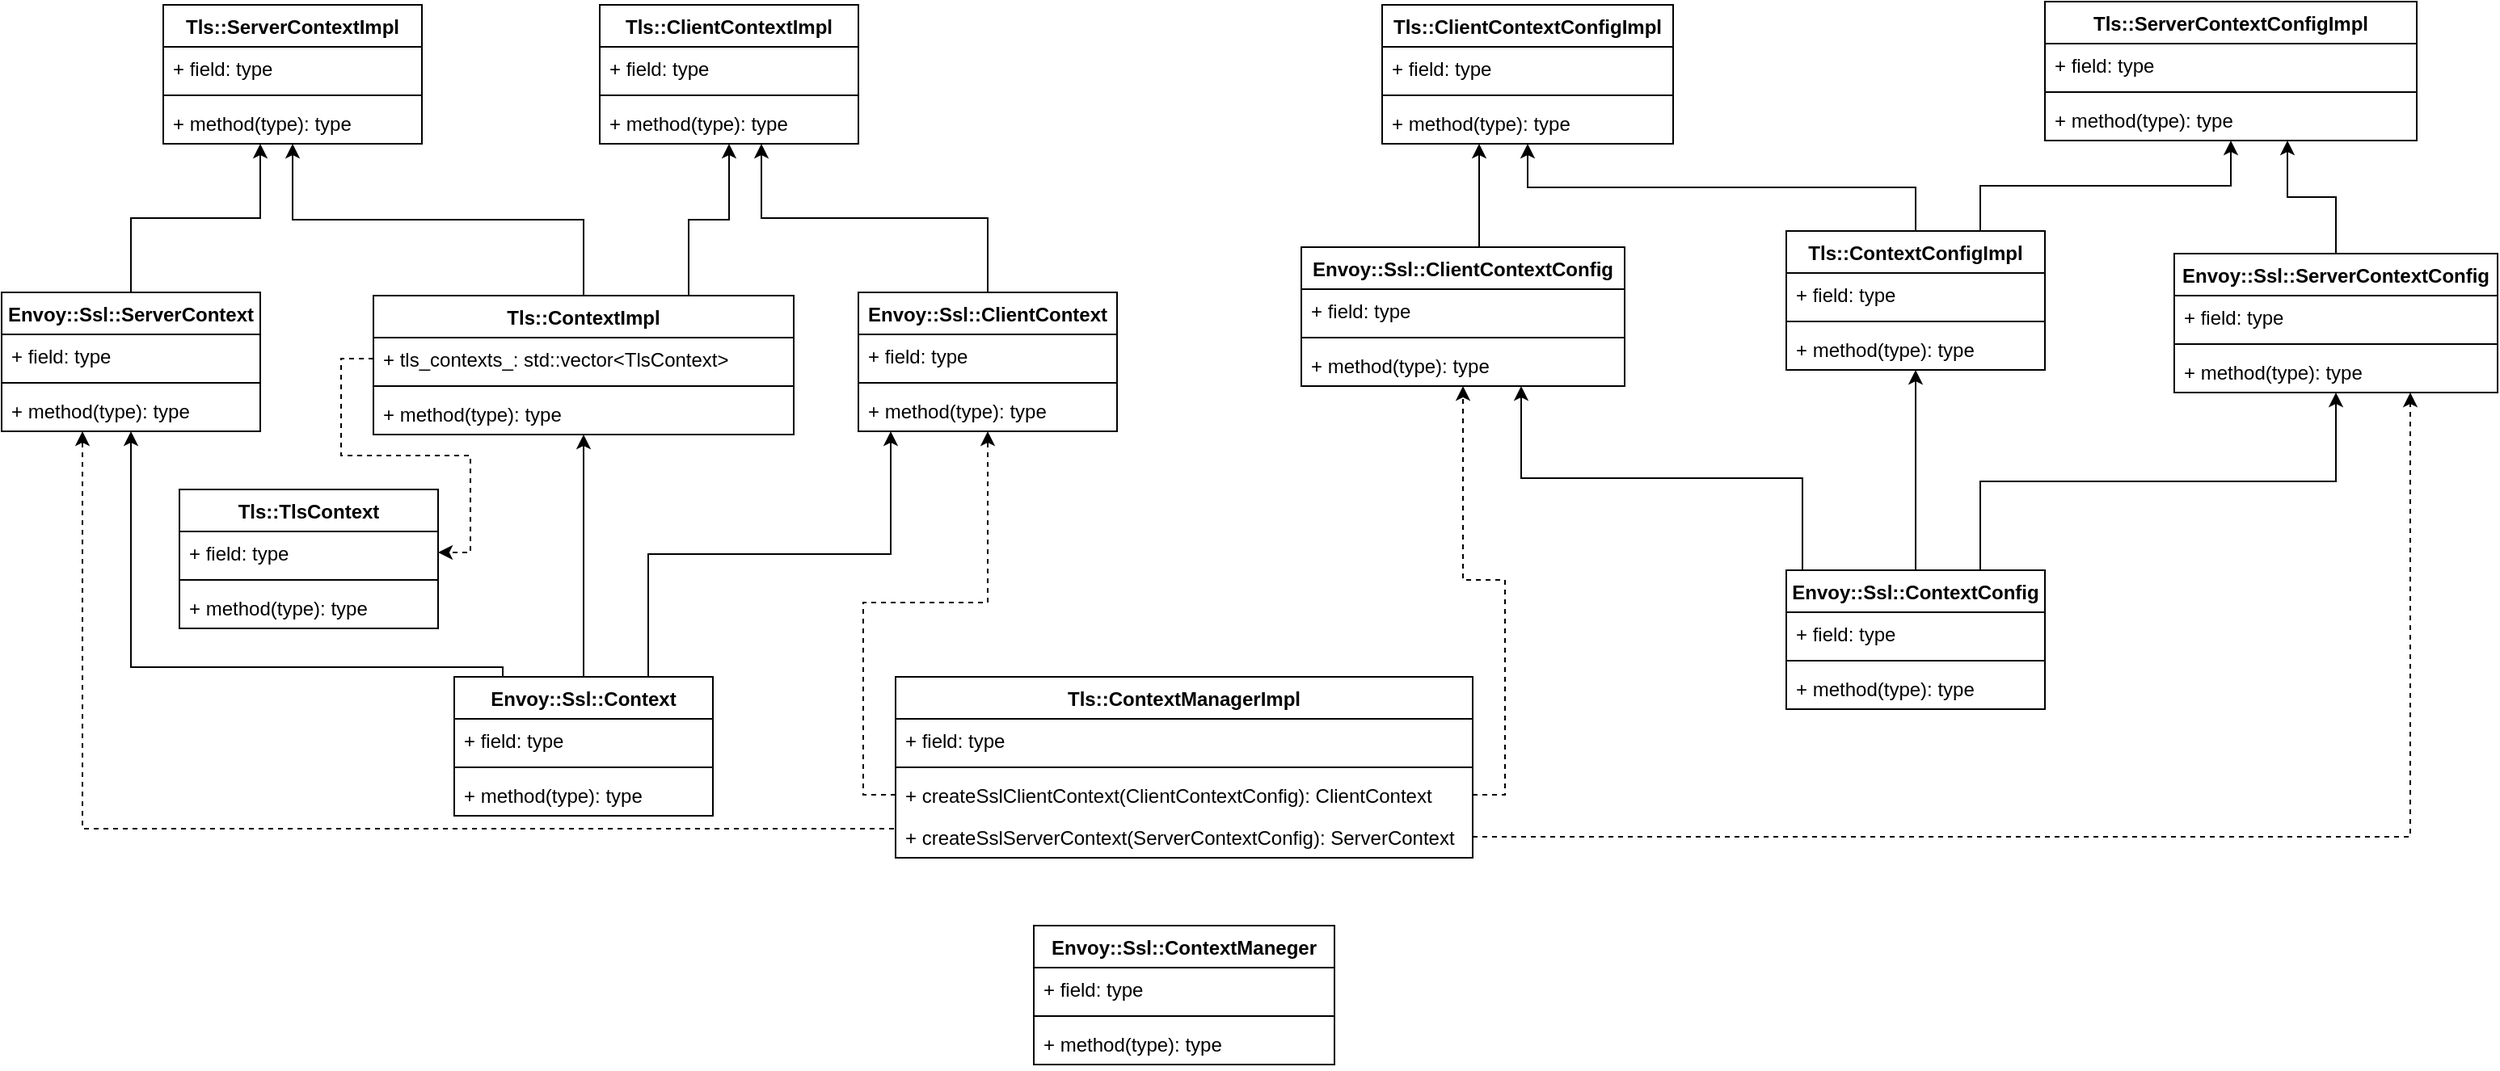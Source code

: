 <mxfile version="20.0.1" type="github">
  <diagram id="fpAuEDeqfhxS8tu8NXfJ" name="Page-1">
    <mxGraphModel dx="1635" dy="909" grid="1" gridSize="10" guides="1" tooltips="1" connect="1" arrows="1" fold="1" page="1" pageScale="1" pageWidth="850" pageHeight="1100" math="0" shadow="0">
      <root>
        <mxCell id="0" />
        <mxCell id="1" parent="0" />
        <mxCell id="iw4yv8eGYF1eSozu9PhO-1" value="Tls::ServerContextImpl" style="swimlane;fontStyle=1;align=center;verticalAlign=top;childLayout=stackLayout;horizontal=1;startSize=26;horizontalStack=0;resizeParent=1;resizeParentMax=0;resizeLast=0;collapsible=1;marginBottom=0;" vertex="1" parent="1">
          <mxGeometry x="330" y="440" width="160" height="86" as="geometry" />
        </mxCell>
        <mxCell id="iw4yv8eGYF1eSozu9PhO-2" value="+ field: type" style="text;strokeColor=none;fillColor=none;align=left;verticalAlign=top;spacingLeft=4;spacingRight=4;overflow=hidden;rotatable=0;points=[[0,0.5],[1,0.5]];portConstraint=eastwest;" vertex="1" parent="iw4yv8eGYF1eSozu9PhO-1">
          <mxGeometry y="26" width="160" height="26" as="geometry" />
        </mxCell>
        <mxCell id="iw4yv8eGYF1eSozu9PhO-3" value="" style="line;strokeWidth=1;fillColor=none;align=left;verticalAlign=middle;spacingTop=-1;spacingLeft=3;spacingRight=3;rotatable=0;labelPosition=right;points=[];portConstraint=eastwest;" vertex="1" parent="iw4yv8eGYF1eSozu9PhO-1">
          <mxGeometry y="52" width="160" height="8" as="geometry" />
        </mxCell>
        <mxCell id="iw4yv8eGYF1eSozu9PhO-4" value="+ method(type): type" style="text;strokeColor=none;fillColor=none;align=left;verticalAlign=top;spacingLeft=4;spacingRight=4;overflow=hidden;rotatable=0;points=[[0,0.5],[1,0.5]];portConstraint=eastwest;" vertex="1" parent="iw4yv8eGYF1eSozu9PhO-1">
          <mxGeometry y="60" width="160" height="26" as="geometry" />
        </mxCell>
        <mxCell id="iw4yv8eGYF1eSozu9PhO-17" style="edgeStyle=orthogonalEdgeStyle;rounded=0;orthogonalLoop=1;jettySize=auto;html=1;" edge="1" parent="1" source="iw4yv8eGYF1eSozu9PhO-5" target="iw4yv8eGYF1eSozu9PhO-1">
          <mxGeometry relative="1" as="geometry" />
        </mxCell>
        <mxCell id="iw4yv8eGYF1eSozu9PhO-18" style="edgeStyle=orthogonalEdgeStyle;rounded=0;orthogonalLoop=1;jettySize=auto;html=1;exitX=0.75;exitY=0;exitDx=0;exitDy=0;" edge="1" parent="1" source="iw4yv8eGYF1eSozu9PhO-5" target="iw4yv8eGYF1eSozu9PhO-13">
          <mxGeometry relative="1" as="geometry" />
        </mxCell>
        <mxCell id="iw4yv8eGYF1eSozu9PhO-5" value="Tls::ContextImpl" style="swimlane;fontStyle=1;align=center;verticalAlign=top;childLayout=stackLayout;horizontal=1;startSize=26;horizontalStack=0;resizeParent=1;resizeParentMax=0;resizeLast=0;collapsible=1;marginBottom=0;" vertex="1" parent="1">
          <mxGeometry x="460" y="620" width="260" height="86" as="geometry" />
        </mxCell>
        <mxCell id="iw4yv8eGYF1eSozu9PhO-6" value="+ tls_contexts_: std::vector&lt;TlsContext&gt;" style="text;strokeColor=none;fillColor=none;align=left;verticalAlign=top;spacingLeft=4;spacingRight=4;overflow=hidden;rotatable=0;points=[[0,0.5],[1,0.5]];portConstraint=eastwest;" vertex="1" parent="iw4yv8eGYF1eSozu9PhO-5">
          <mxGeometry y="26" width="260" height="26" as="geometry" />
        </mxCell>
        <mxCell id="iw4yv8eGYF1eSozu9PhO-7" value="" style="line;strokeWidth=1;fillColor=none;align=left;verticalAlign=middle;spacingTop=-1;spacingLeft=3;spacingRight=3;rotatable=0;labelPosition=right;points=[];portConstraint=eastwest;" vertex="1" parent="iw4yv8eGYF1eSozu9PhO-5">
          <mxGeometry y="52" width="260" height="8" as="geometry" />
        </mxCell>
        <mxCell id="iw4yv8eGYF1eSozu9PhO-8" value="+ method(type): type" style="text;strokeColor=none;fillColor=none;align=left;verticalAlign=top;spacingLeft=4;spacingRight=4;overflow=hidden;rotatable=0;points=[[0,0.5],[1,0.5]];portConstraint=eastwest;" vertex="1" parent="iw4yv8eGYF1eSozu9PhO-5">
          <mxGeometry y="60" width="260" height="26" as="geometry" />
        </mxCell>
        <mxCell id="iw4yv8eGYF1eSozu9PhO-19" style="edgeStyle=orthogonalEdgeStyle;rounded=0;orthogonalLoop=1;jettySize=auto;html=1;" edge="1" parent="1" source="iw4yv8eGYF1eSozu9PhO-9" target="iw4yv8eGYF1eSozu9PhO-5">
          <mxGeometry relative="1" as="geometry" />
        </mxCell>
        <mxCell id="iw4yv8eGYF1eSozu9PhO-75" style="edgeStyle=orthogonalEdgeStyle;rounded=0;orthogonalLoop=1;jettySize=auto;html=1;exitX=0.75;exitY=0;exitDx=0;exitDy=0;" edge="1" parent="1" source="iw4yv8eGYF1eSozu9PhO-9" target="iw4yv8eGYF1eSozu9PhO-69">
          <mxGeometry relative="1" as="geometry">
            <Array as="points">
              <mxPoint x="630" y="780" />
              <mxPoint x="780" y="780" />
            </Array>
          </mxGeometry>
        </mxCell>
        <mxCell id="iw4yv8eGYF1eSozu9PhO-76" style="edgeStyle=orthogonalEdgeStyle;rounded=0;orthogonalLoop=1;jettySize=auto;html=1;exitX=0.25;exitY=0;exitDx=0;exitDy=0;" edge="1" parent="1" source="iw4yv8eGYF1eSozu9PhO-9" target="iw4yv8eGYF1eSozu9PhO-65">
          <mxGeometry relative="1" as="geometry">
            <Array as="points">
              <mxPoint x="540" y="850" />
              <mxPoint x="310" y="850" />
            </Array>
          </mxGeometry>
        </mxCell>
        <mxCell id="iw4yv8eGYF1eSozu9PhO-9" value="Envoy::Ssl::Context" style="swimlane;fontStyle=1;align=center;verticalAlign=top;childLayout=stackLayout;horizontal=1;startSize=26;horizontalStack=0;resizeParent=1;resizeParentMax=0;resizeLast=0;collapsible=1;marginBottom=0;" vertex="1" parent="1">
          <mxGeometry x="510" y="856" width="160" height="86" as="geometry" />
        </mxCell>
        <mxCell id="iw4yv8eGYF1eSozu9PhO-10" value="+ field: type" style="text;strokeColor=none;fillColor=none;align=left;verticalAlign=top;spacingLeft=4;spacingRight=4;overflow=hidden;rotatable=0;points=[[0,0.5],[1,0.5]];portConstraint=eastwest;" vertex="1" parent="iw4yv8eGYF1eSozu9PhO-9">
          <mxGeometry y="26" width="160" height="26" as="geometry" />
        </mxCell>
        <mxCell id="iw4yv8eGYF1eSozu9PhO-11" value="" style="line;strokeWidth=1;fillColor=none;align=left;verticalAlign=middle;spacingTop=-1;spacingLeft=3;spacingRight=3;rotatable=0;labelPosition=right;points=[];portConstraint=eastwest;" vertex="1" parent="iw4yv8eGYF1eSozu9PhO-9">
          <mxGeometry y="52" width="160" height="8" as="geometry" />
        </mxCell>
        <mxCell id="iw4yv8eGYF1eSozu9PhO-12" value="+ method(type): type" style="text;strokeColor=none;fillColor=none;align=left;verticalAlign=top;spacingLeft=4;spacingRight=4;overflow=hidden;rotatable=0;points=[[0,0.5],[1,0.5]];portConstraint=eastwest;" vertex="1" parent="iw4yv8eGYF1eSozu9PhO-9">
          <mxGeometry y="60" width="160" height="26" as="geometry" />
        </mxCell>
        <mxCell id="iw4yv8eGYF1eSozu9PhO-13" value="Tls::ClientContextImpl" style="swimlane;fontStyle=1;align=center;verticalAlign=top;childLayout=stackLayout;horizontal=1;startSize=26;horizontalStack=0;resizeParent=1;resizeParentMax=0;resizeLast=0;collapsible=1;marginBottom=0;" vertex="1" parent="1">
          <mxGeometry x="600" y="440" width="160" height="86" as="geometry" />
        </mxCell>
        <mxCell id="iw4yv8eGYF1eSozu9PhO-14" value="+ field: type" style="text;strokeColor=none;fillColor=none;align=left;verticalAlign=top;spacingLeft=4;spacingRight=4;overflow=hidden;rotatable=0;points=[[0,0.5],[1,0.5]];portConstraint=eastwest;" vertex="1" parent="iw4yv8eGYF1eSozu9PhO-13">
          <mxGeometry y="26" width="160" height="26" as="geometry" />
        </mxCell>
        <mxCell id="iw4yv8eGYF1eSozu9PhO-15" value="" style="line;strokeWidth=1;fillColor=none;align=left;verticalAlign=middle;spacingTop=-1;spacingLeft=3;spacingRight=3;rotatable=0;labelPosition=right;points=[];portConstraint=eastwest;" vertex="1" parent="iw4yv8eGYF1eSozu9PhO-13">
          <mxGeometry y="52" width="160" height="8" as="geometry" />
        </mxCell>
        <mxCell id="iw4yv8eGYF1eSozu9PhO-16" value="+ method(type): type" style="text;strokeColor=none;fillColor=none;align=left;verticalAlign=top;spacingLeft=4;spacingRight=4;overflow=hidden;rotatable=0;points=[[0,0.5],[1,0.5]];portConstraint=eastwest;" vertex="1" parent="iw4yv8eGYF1eSozu9PhO-13">
          <mxGeometry y="60" width="160" height="26" as="geometry" />
        </mxCell>
        <mxCell id="iw4yv8eGYF1eSozu9PhO-20" value="Tls::TlsContext&#xa;" style="swimlane;fontStyle=1;align=center;verticalAlign=top;childLayout=stackLayout;horizontal=1;startSize=26;horizontalStack=0;resizeParent=1;resizeParentMax=0;resizeLast=0;collapsible=1;marginBottom=0;" vertex="1" parent="1">
          <mxGeometry x="340" y="740" width="160" height="86" as="geometry" />
        </mxCell>
        <mxCell id="iw4yv8eGYF1eSozu9PhO-21" value="+ field: type" style="text;strokeColor=none;fillColor=none;align=left;verticalAlign=top;spacingLeft=4;spacingRight=4;overflow=hidden;rotatable=0;points=[[0,0.5],[1,0.5]];portConstraint=eastwest;" vertex="1" parent="iw4yv8eGYF1eSozu9PhO-20">
          <mxGeometry y="26" width="160" height="26" as="geometry" />
        </mxCell>
        <mxCell id="iw4yv8eGYF1eSozu9PhO-22" value="" style="line;strokeWidth=1;fillColor=none;align=left;verticalAlign=middle;spacingTop=-1;spacingLeft=3;spacingRight=3;rotatable=0;labelPosition=right;points=[];portConstraint=eastwest;" vertex="1" parent="iw4yv8eGYF1eSozu9PhO-20">
          <mxGeometry y="52" width="160" height="8" as="geometry" />
        </mxCell>
        <mxCell id="iw4yv8eGYF1eSozu9PhO-23" value="+ method(type): type" style="text;strokeColor=none;fillColor=none;align=left;verticalAlign=top;spacingLeft=4;spacingRight=4;overflow=hidden;rotatable=0;points=[[0,0.5],[1,0.5]];portConstraint=eastwest;" vertex="1" parent="iw4yv8eGYF1eSozu9PhO-20">
          <mxGeometry y="60" width="160" height="26" as="geometry" />
        </mxCell>
        <mxCell id="iw4yv8eGYF1eSozu9PhO-24" style="edgeStyle=orthogonalEdgeStyle;rounded=0;orthogonalLoop=1;jettySize=auto;html=1;exitX=0;exitY=0.5;exitDx=0;exitDy=0;entryX=1;entryY=0.5;entryDx=0;entryDy=0;dashed=1;" edge="1" parent="1" source="iw4yv8eGYF1eSozu9PhO-6" target="iw4yv8eGYF1eSozu9PhO-21">
          <mxGeometry relative="1" as="geometry" />
        </mxCell>
        <mxCell id="iw4yv8eGYF1eSozu9PhO-41" style="edgeStyle=orthogonalEdgeStyle;rounded=0;orthogonalLoop=1;jettySize=auto;html=1;exitX=0.5;exitY=0;exitDx=0;exitDy=0;" edge="1" parent="1" source="iw4yv8eGYF1eSozu9PhO-25" target="iw4yv8eGYF1eSozu9PhO-29">
          <mxGeometry relative="1" as="geometry">
            <Array as="points">
              <mxPoint x="1414" y="720" />
              <mxPoint x="1414" y="720" />
            </Array>
          </mxGeometry>
        </mxCell>
        <mxCell id="iw4yv8eGYF1eSozu9PhO-42" style="edgeStyle=orthogonalEdgeStyle;rounded=0;orthogonalLoop=1;jettySize=auto;html=1;exitX=0.75;exitY=0;exitDx=0;exitDy=0;" edge="1" parent="1" source="iw4yv8eGYF1eSozu9PhO-25" target="iw4yv8eGYF1eSozu9PhO-37">
          <mxGeometry relative="1" as="geometry">
            <Array as="points">
              <mxPoint x="1344" y="790" />
              <mxPoint x="1344" y="733" />
              <mxPoint x="1170" y="733" />
            </Array>
          </mxGeometry>
        </mxCell>
        <mxCell id="iw4yv8eGYF1eSozu9PhO-53" style="edgeStyle=orthogonalEdgeStyle;rounded=0;orthogonalLoop=1;jettySize=auto;html=1;exitX=0.75;exitY=0;exitDx=0;exitDy=0;" edge="1" parent="1" source="iw4yv8eGYF1eSozu9PhO-25" target="iw4yv8eGYF1eSozu9PhO-49">
          <mxGeometry relative="1" as="geometry" />
        </mxCell>
        <mxCell id="iw4yv8eGYF1eSozu9PhO-25" value="Envoy::Ssl::ContextConfig" style="swimlane;fontStyle=1;align=center;verticalAlign=top;childLayout=stackLayout;horizontal=1;startSize=26;horizontalStack=0;resizeParent=1;resizeParentMax=0;resizeLast=0;collapsible=1;marginBottom=0;" vertex="1" parent="1">
          <mxGeometry x="1334" y="790" width="160" height="86" as="geometry" />
        </mxCell>
        <mxCell id="iw4yv8eGYF1eSozu9PhO-26" value="+ field: type" style="text;strokeColor=none;fillColor=none;align=left;verticalAlign=top;spacingLeft=4;spacingRight=4;overflow=hidden;rotatable=0;points=[[0,0.5],[1,0.5]];portConstraint=eastwest;" vertex="1" parent="iw4yv8eGYF1eSozu9PhO-25">
          <mxGeometry y="26" width="160" height="26" as="geometry" />
        </mxCell>
        <mxCell id="iw4yv8eGYF1eSozu9PhO-27" value="" style="line;strokeWidth=1;fillColor=none;align=left;verticalAlign=middle;spacingTop=-1;spacingLeft=3;spacingRight=3;rotatable=0;labelPosition=right;points=[];portConstraint=eastwest;" vertex="1" parent="iw4yv8eGYF1eSozu9PhO-25">
          <mxGeometry y="52" width="160" height="8" as="geometry" />
        </mxCell>
        <mxCell id="iw4yv8eGYF1eSozu9PhO-28" value="+ method(type): type" style="text;strokeColor=none;fillColor=none;align=left;verticalAlign=top;spacingLeft=4;spacingRight=4;overflow=hidden;rotatable=0;points=[[0,0.5],[1,0.5]];portConstraint=eastwest;" vertex="1" parent="iw4yv8eGYF1eSozu9PhO-25">
          <mxGeometry y="60" width="160" height="26" as="geometry" />
        </mxCell>
        <mxCell id="iw4yv8eGYF1eSozu9PhO-43" style="edgeStyle=orthogonalEdgeStyle;rounded=0;orthogonalLoop=1;jettySize=auto;html=1;exitX=0.5;exitY=0;exitDx=0;exitDy=0;" edge="1" parent="1" source="iw4yv8eGYF1eSozu9PhO-29" target="iw4yv8eGYF1eSozu9PhO-33">
          <mxGeometry relative="1" as="geometry" />
        </mxCell>
        <mxCell id="iw4yv8eGYF1eSozu9PhO-54" style="edgeStyle=orthogonalEdgeStyle;rounded=0;orthogonalLoop=1;jettySize=auto;html=1;exitX=0.75;exitY=0;exitDx=0;exitDy=0;" edge="1" parent="1" source="iw4yv8eGYF1eSozu9PhO-29" target="iw4yv8eGYF1eSozu9PhO-45">
          <mxGeometry relative="1" as="geometry" />
        </mxCell>
        <mxCell id="iw4yv8eGYF1eSozu9PhO-29" value="Tls::ContextConfigImpl" style="swimlane;fontStyle=1;align=center;verticalAlign=top;childLayout=stackLayout;horizontal=1;startSize=26;horizontalStack=0;resizeParent=1;resizeParentMax=0;resizeLast=0;collapsible=1;marginBottom=0;" vertex="1" parent="1">
          <mxGeometry x="1334" y="580" width="160" height="86" as="geometry" />
        </mxCell>
        <mxCell id="iw4yv8eGYF1eSozu9PhO-30" value="+ field: type" style="text;strokeColor=none;fillColor=none;align=left;verticalAlign=top;spacingLeft=4;spacingRight=4;overflow=hidden;rotatable=0;points=[[0,0.5],[1,0.5]];portConstraint=eastwest;" vertex="1" parent="iw4yv8eGYF1eSozu9PhO-29">
          <mxGeometry y="26" width="160" height="26" as="geometry" />
        </mxCell>
        <mxCell id="iw4yv8eGYF1eSozu9PhO-31" value="" style="line;strokeWidth=1;fillColor=none;align=left;verticalAlign=middle;spacingTop=-1;spacingLeft=3;spacingRight=3;rotatable=0;labelPosition=right;points=[];portConstraint=eastwest;" vertex="1" parent="iw4yv8eGYF1eSozu9PhO-29">
          <mxGeometry y="52" width="160" height="8" as="geometry" />
        </mxCell>
        <mxCell id="iw4yv8eGYF1eSozu9PhO-32" value="+ method(type): type" style="text;strokeColor=none;fillColor=none;align=left;verticalAlign=top;spacingLeft=4;spacingRight=4;overflow=hidden;rotatable=0;points=[[0,0.5],[1,0.5]];portConstraint=eastwest;" vertex="1" parent="iw4yv8eGYF1eSozu9PhO-29">
          <mxGeometry y="60" width="160" height="26" as="geometry" />
        </mxCell>
        <mxCell id="iw4yv8eGYF1eSozu9PhO-33" value="Tls::ClientContextConfigImpl" style="swimlane;fontStyle=1;align=center;verticalAlign=top;childLayout=stackLayout;horizontal=1;startSize=26;horizontalStack=0;resizeParent=1;resizeParentMax=0;resizeLast=0;collapsible=1;marginBottom=0;" vertex="1" parent="1">
          <mxGeometry x="1084" y="440" width="180" height="86" as="geometry" />
        </mxCell>
        <mxCell id="iw4yv8eGYF1eSozu9PhO-34" value="+ field: type" style="text;strokeColor=none;fillColor=none;align=left;verticalAlign=top;spacingLeft=4;spacingRight=4;overflow=hidden;rotatable=0;points=[[0,0.5],[1,0.5]];portConstraint=eastwest;" vertex="1" parent="iw4yv8eGYF1eSozu9PhO-33">
          <mxGeometry y="26" width="180" height="26" as="geometry" />
        </mxCell>
        <mxCell id="iw4yv8eGYF1eSozu9PhO-35" value="" style="line;strokeWidth=1;fillColor=none;align=left;verticalAlign=middle;spacingTop=-1;spacingLeft=3;spacingRight=3;rotatable=0;labelPosition=right;points=[];portConstraint=eastwest;" vertex="1" parent="iw4yv8eGYF1eSozu9PhO-33">
          <mxGeometry y="52" width="180" height="8" as="geometry" />
        </mxCell>
        <mxCell id="iw4yv8eGYF1eSozu9PhO-36" value="+ method(type): type" style="text;strokeColor=none;fillColor=none;align=left;verticalAlign=top;spacingLeft=4;spacingRight=4;overflow=hidden;rotatable=0;points=[[0,0.5],[1,0.5]];portConstraint=eastwest;" vertex="1" parent="iw4yv8eGYF1eSozu9PhO-33">
          <mxGeometry y="60" width="180" height="26" as="geometry" />
        </mxCell>
        <mxCell id="iw4yv8eGYF1eSozu9PhO-44" style="edgeStyle=orthogonalEdgeStyle;rounded=0;orthogonalLoop=1;jettySize=auto;html=1;exitX=0.5;exitY=0;exitDx=0;exitDy=0;" edge="1" parent="1" source="iw4yv8eGYF1eSozu9PhO-37" target="iw4yv8eGYF1eSozu9PhO-33">
          <mxGeometry relative="1" as="geometry">
            <Array as="points">
              <mxPoint x="1144" y="590" />
            </Array>
          </mxGeometry>
        </mxCell>
        <mxCell id="iw4yv8eGYF1eSozu9PhO-37" value="Envoy::Ssl::ClientContextConfig" style="swimlane;fontStyle=1;align=center;verticalAlign=top;childLayout=stackLayout;horizontal=1;startSize=26;horizontalStack=0;resizeParent=1;resizeParentMax=0;resizeLast=0;collapsible=1;marginBottom=0;" vertex="1" parent="1">
          <mxGeometry x="1034" y="590" width="200" height="86" as="geometry" />
        </mxCell>
        <mxCell id="iw4yv8eGYF1eSozu9PhO-38" value="+ field: type" style="text;strokeColor=none;fillColor=none;align=left;verticalAlign=top;spacingLeft=4;spacingRight=4;overflow=hidden;rotatable=0;points=[[0,0.5],[1,0.5]];portConstraint=eastwest;" vertex="1" parent="iw4yv8eGYF1eSozu9PhO-37">
          <mxGeometry y="26" width="200" height="26" as="geometry" />
        </mxCell>
        <mxCell id="iw4yv8eGYF1eSozu9PhO-39" value="" style="line;strokeWidth=1;fillColor=none;align=left;verticalAlign=middle;spacingTop=-1;spacingLeft=3;spacingRight=3;rotatable=0;labelPosition=right;points=[];portConstraint=eastwest;" vertex="1" parent="iw4yv8eGYF1eSozu9PhO-37">
          <mxGeometry y="52" width="200" height="8" as="geometry" />
        </mxCell>
        <mxCell id="iw4yv8eGYF1eSozu9PhO-40" value="+ method(type): type" style="text;strokeColor=none;fillColor=none;align=left;verticalAlign=top;spacingLeft=4;spacingRight=4;overflow=hidden;rotatable=0;points=[[0,0.5],[1,0.5]];portConstraint=eastwest;" vertex="1" parent="iw4yv8eGYF1eSozu9PhO-37">
          <mxGeometry y="60" width="200" height="26" as="geometry" />
        </mxCell>
        <mxCell id="iw4yv8eGYF1eSozu9PhO-45" value="Tls::ServerContextConfigImpl" style="swimlane;fontStyle=1;align=center;verticalAlign=top;childLayout=stackLayout;horizontal=1;startSize=26;horizontalStack=0;resizeParent=1;resizeParentMax=0;resizeLast=0;collapsible=1;marginBottom=0;" vertex="1" parent="1">
          <mxGeometry x="1494" y="438" width="230" height="86" as="geometry" />
        </mxCell>
        <mxCell id="iw4yv8eGYF1eSozu9PhO-46" value="+ field: type" style="text;strokeColor=none;fillColor=none;align=left;verticalAlign=top;spacingLeft=4;spacingRight=4;overflow=hidden;rotatable=0;points=[[0,0.5],[1,0.5]];portConstraint=eastwest;" vertex="1" parent="iw4yv8eGYF1eSozu9PhO-45">
          <mxGeometry y="26" width="230" height="26" as="geometry" />
        </mxCell>
        <mxCell id="iw4yv8eGYF1eSozu9PhO-47" value="" style="line;strokeWidth=1;fillColor=none;align=left;verticalAlign=middle;spacingTop=-1;spacingLeft=3;spacingRight=3;rotatable=0;labelPosition=right;points=[];portConstraint=eastwest;" vertex="1" parent="iw4yv8eGYF1eSozu9PhO-45">
          <mxGeometry y="52" width="230" height="8" as="geometry" />
        </mxCell>
        <mxCell id="iw4yv8eGYF1eSozu9PhO-48" value="+ method(type): type" style="text;strokeColor=none;fillColor=none;align=left;verticalAlign=top;spacingLeft=4;spacingRight=4;overflow=hidden;rotatable=0;points=[[0,0.5],[1,0.5]];portConstraint=eastwest;" vertex="1" parent="iw4yv8eGYF1eSozu9PhO-45">
          <mxGeometry y="60" width="230" height="26" as="geometry" />
        </mxCell>
        <mxCell id="iw4yv8eGYF1eSozu9PhO-55" style="edgeStyle=orthogonalEdgeStyle;rounded=0;orthogonalLoop=1;jettySize=auto;html=1;exitX=0.5;exitY=0;exitDx=0;exitDy=0;" edge="1" parent="1" source="iw4yv8eGYF1eSozu9PhO-49" target="iw4yv8eGYF1eSozu9PhO-45">
          <mxGeometry relative="1" as="geometry">
            <Array as="points">
              <mxPoint x="1674" y="559" />
              <mxPoint x="1644" y="559" />
            </Array>
          </mxGeometry>
        </mxCell>
        <mxCell id="iw4yv8eGYF1eSozu9PhO-49" value="Envoy::Ssl::ServerContextConfig" style="swimlane;fontStyle=1;align=center;verticalAlign=top;childLayout=stackLayout;horizontal=1;startSize=26;horizontalStack=0;resizeParent=1;resizeParentMax=0;resizeLast=0;collapsible=1;marginBottom=0;" vertex="1" parent="1">
          <mxGeometry x="1574" y="594" width="200" height="86" as="geometry" />
        </mxCell>
        <mxCell id="iw4yv8eGYF1eSozu9PhO-50" value="+ field: type" style="text;strokeColor=none;fillColor=none;align=left;verticalAlign=top;spacingLeft=4;spacingRight=4;overflow=hidden;rotatable=0;points=[[0,0.5],[1,0.5]];portConstraint=eastwest;" vertex="1" parent="iw4yv8eGYF1eSozu9PhO-49">
          <mxGeometry y="26" width="200" height="26" as="geometry" />
        </mxCell>
        <mxCell id="iw4yv8eGYF1eSozu9PhO-51" value="" style="line;strokeWidth=1;fillColor=none;align=left;verticalAlign=middle;spacingTop=-1;spacingLeft=3;spacingRight=3;rotatable=0;labelPosition=right;points=[];portConstraint=eastwest;" vertex="1" parent="iw4yv8eGYF1eSozu9PhO-49">
          <mxGeometry y="52" width="200" height="8" as="geometry" />
        </mxCell>
        <mxCell id="iw4yv8eGYF1eSozu9PhO-52" value="+ method(type): type" style="text;strokeColor=none;fillColor=none;align=left;verticalAlign=top;spacingLeft=4;spacingRight=4;overflow=hidden;rotatable=0;points=[[0,0.5],[1,0.5]];portConstraint=eastwest;" vertex="1" parent="iw4yv8eGYF1eSozu9PhO-49">
          <mxGeometry y="60" width="200" height="26" as="geometry" />
        </mxCell>
        <mxCell id="iw4yv8eGYF1eSozu9PhO-56" value="Tls::ContextManagerImpl" style="swimlane;fontStyle=1;align=center;verticalAlign=top;childLayout=stackLayout;horizontal=1;startSize=26;horizontalStack=0;resizeParent=1;resizeParentMax=0;resizeLast=0;collapsible=1;marginBottom=0;" vertex="1" parent="1">
          <mxGeometry x="783" y="856" width="357" height="112" as="geometry" />
        </mxCell>
        <mxCell id="iw4yv8eGYF1eSozu9PhO-57" value="+ field: type" style="text;strokeColor=none;fillColor=none;align=left;verticalAlign=top;spacingLeft=4;spacingRight=4;overflow=hidden;rotatable=0;points=[[0,0.5],[1,0.5]];portConstraint=eastwest;" vertex="1" parent="iw4yv8eGYF1eSozu9PhO-56">
          <mxGeometry y="26" width="357" height="26" as="geometry" />
        </mxCell>
        <mxCell id="iw4yv8eGYF1eSozu9PhO-58" value="" style="line;strokeWidth=1;fillColor=none;align=left;verticalAlign=middle;spacingTop=-1;spacingLeft=3;spacingRight=3;rotatable=0;labelPosition=right;points=[];portConstraint=eastwest;" vertex="1" parent="iw4yv8eGYF1eSozu9PhO-56">
          <mxGeometry y="52" width="357" height="8" as="geometry" />
        </mxCell>
        <mxCell id="iw4yv8eGYF1eSozu9PhO-59" value="+ createSslClientContext(ClientContextConfig): ClientContext" style="text;strokeColor=none;fillColor=none;align=left;verticalAlign=top;spacingLeft=4;spacingRight=4;overflow=hidden;rotatable=0;points=[[0,0.5],[1,0.5]];portConstraint=eastwest;" vertex="1" parent="iw4yv8eGYF1eSozu9PhO-56">
          <mxGeometry y="60" width="357" height="26" as="geometry" />
        </mxCell>
        <mxCell id="iw4yv8eGYF1eSozu9PhO-64" value="+ createSslServerContext(ServerContextConfig): ServerContext" style="text;strokeColor=none;fillColor=none;align=left;verticalAlign=top;spacingLeft=4;spacingRight=4;overflow=hidden;rotatable=0;points=[[0,0.5],[1,0.5]];portConstraint=eastwest;" vertex="1" parent="iw4yv8eGYF1eSozu9PhO-56">
          <mxGeometry y="86" width="357" height="26" as="geometry" />
        </mxCell>
        <mxCell id="iw4yv8eGYF1eSozu9PhO-60" value="Envoy::Ssl::ContextManeger" style="swimlane;fontStyle=1;align=center;verticalAlign=top;childLayout=stackLayout;horizontal=1;startSize=26;horizontalStack=0;resizeParent=1;resizeParentMax=0;resizeLast=0;collapsible=1;marginBottom=0;" vertex="1" parent="1">
          <mxGeometry x="868.5" y="1010" width="186" height="86" as="geometry" />
        </mxCell>
        <mxCell id="iw4yv8eGYF1eSozu9PhO-61" value="+ field: type" style="text;strokeColor=none;fillColor=none;align=left;verticalAlign=top;spacingLeft=4;spacingRight=4;overflow=hidden;rotatable=0;points=[[0,0.5],[1,0.5]];portConstraint=eastwest;" vertex="1" parent="iw4yv8eGYF1eSozu9PhO-60">
          <mxGeometry y="26" width="186" height="26" as="geometry" />
        </mxCell>
        <mxCell id="iw4yv8eGYF1eSozu9PhO-62" value="" style="line;strokeWidth=1;fillColor=none;align=left;verticalAlign=middle;spacingTop=-1;spacingLeft=3;spacingRight=3;rotatable=0;labelPosition=right;points=[];portConstraint=eastwest;" vertex="1" parent="iw4yv8eGYF1eSozu9PhO-60">
          <mxGeometry y="52" width="186" height="8" as="geometry" />
        </mxCell>
        <mxCell id="iw4yv8eGYF1eSozu9PhO-63" value="+ method(type): type" style="text;strokeColor=none;fillColor=none;align=left;verticalAlign=top;spacingLeft=4;spacingRight=4;overflow=hidden;rotatable=0;points=[[0,0.5],[1,0.5]];portConstraint=eastwest;" vertex="1" parent="iw4yv8eGYF1eSozu9PhO-60">
          <mxGeometry y="60" width="186" height="26" as="geometry" />
        </mxCell>
        <mxCell id="iw4yv8eGYF1eSozu9PhO-73" style="edgeStyle=orthogonalEdgeStyle;rounded=0;orthogonalLoop=1;jettySize=auto;html=1;exitX=0.5;exitY=0;exitDx=0;exitDy=0;" edge="1" parent="1" source="iw4yv8eGYF1eSozu9PhO-65" target="iw4yv8eGYF1eSozu9PhO-1">
          <mxGeometry relative="1" as="geometry">
            <Array as="points">
              <mxPoint x="310" y="572" />
              <mxPoint x="390" y="572" />
            </Array>
          </mxGeometry>
        </mxCell>
        <mxCell id="iw4yv8eGYF1eSozu9PhO-65" value="Envoy::Ssl::ServerContext" style="swimlane;fontStyle=1;align=center;verticalAlign=top;childLayout=stackLayout;horizontal=1;startSize=26;horizontalStack=0;resizeParent=1;resizeParentMax=0;resizeLast=0;collapsible=1;marginBottom=0;" vertex="1" parent="1">
          <mxGeometry x="230" y="618" width="160" height="86" as="geometry" />
        </mxCell>
        <mxCell id="iw4yv8eGYF1eSozu9PhO-66" value="+ field: type" style="text;strokeColor=none;fillColor=none;align=left;verticalAlign=top;spacingLeft=4;spacingRight=4;overflow=hidden;rotatable=0;points=[[0,0.5],[1,0.5]];portConstraint=eastwest;" vertex="1" parent="iw4yv8eGYF1eSozu9PhO-65">
          <mxGeometry y="26" width="160" height="26" as="geometry" />
        </mxCell>
        <mxCell id="iw4yv8eGYF1eSozu9PhO-67" value="" style="line;strokeWidth=1;fillColor=none;align=left;verticalAlign=middle;spacingTop=-1;spacingLeft=3;spacingRight=3;rotatable=0;labelPosition=right;points=[];portConstraint=eastwest;" vertex="1" parent="iw4yv8eGYF1eSozu9PhO-65">
          <mxGeometry y="52" width="160" height="8" as="geometry" />
        </mxCell>
        <mxCell id="iw4yv8eGYF1eSozu9PhO-68" value="+ method(type): type" style="text;strokeColor=none;fillColor=none;align=left;verticalAlign=top;spacingLeft=4;spacingRight=4;overflow=hidden;rotatable=0;points=[[0,0.5],[1,0.5]];portConstraint=eastwest;" vertex="1" parent="iw4yv8eGYF1eSozu9PhO-65">
          <mxGeometry y="60" width="160" height="26" as="geometry" />
        </mxCell>
        <mxCell id="iw4yv8eGYF1eSozu9PhO-74" style="edgeStyle=orthogonalEdgeStyle;rounded=0;orthogonalLoop=1;jettySize=auto;html=1;exitX=0.5;exitY=0;exitDx=0;exitDy=0;" edge="1" parent="1" source="iw4yv8eGYF1eSozu9PhO-69" target="iw4yv8eGYF1eSozu9PhO-13">
          <mxGeometry relative="1" as="geometry">
            <Array as="points">
              <mxPoint x="840" y="572" />
              <mxPoint x="700" y="572" />
            </Array>
          </mxGeometry>
        </mxCell>
        <mxCell id="iw4yv8eGYF1eSozu9PhO-69" value="Envoy::Ssl::ClientContext" style="swimlane;fontStyle=1;align=center;verticalAlign=top;childLayout=stackLayout;horizontal=1;startSize=26;horizontalStack=0;resizeParent=1;resizeParentMax=0;resizeLast=0;collapsible=1;marginBottom=0;" vertex="1" parent="1">
          <mxGeometry x="760" y="618" width="160" height="86" as="geometry" />
        </mxCell>
        <mxCell id="iw4yv8eGYF1eSozu9PhO-70" value="+ field: type" style="text;strokeColor=none;fillColor=none;align=left;verticalAlign=top;spacingLeft=4;spacingRight=4;overflow=hidden;rotatable=0;points=[[0,0.5],[1,0.5]];portConstraint=eastwest;" vertex="1" parent="iw4yv8eGYF1eSozu9PhO-69">
          <mxGeometry y="26" width="160" height="26" as="geometry" />
        </mxCell>
        <mxCell id="iw4yv8eGYF1eSozu9PhO-71" value="" style="line;strokeWidth=1;fillColor=none;align=left;verticalAlign=middle;spacingTop=-1;spacingLeft=3;spacingRight=3;rotatable=0;labelPosition=right;points=[];portConstraint=eastwest;" vertex="1" parent="iw4yv8eGYF1eSozu9PhO-69">
          <mxGeometry y="52" width="160" height="8" as="geometry" />
        </mxCell>
        <mxCell id="iw4yv8eGYF1eSozu9PhO-72" value="+ method(type): type" style="text;strokeColor=none;fillColor=none;align=left;verticalAlign=top;spacingLeft=4;spacingRight=4;overflow=hidden;rotatable=0;points=[[0,0.5],[1,0.5]];portConstraint=eastwest;" vertex="1" parent="iw4yv8eGYF1eSozu9PhO-69">
          <mxGeometry y="60" width="160" height="26" as="geometry" />
        </mxCell>
        <mxCell id="iw4yv8eGYF1eSozu9PhO-77" style="edgeStyle=orthogonalEdgeStyle;rounded=0;orthogonalLoop=1;jettySize=auto;html=1;exitX=1;exitY=0.5;exitDx=0;exitDy=0;dashed=1;" edge="1" parent="1" source="iw4yv8eGYF1eSozu9PhO-59" target="iw4yv8eGYF1eSozu9PhO-37">
          <mxGeometry relative="1" as="geometry" />
        </mxCell>
        <mxCell id="iw4yv8eGYF1eSozu9PhO-78" style="edgeStyle=orthogonalEdgeStyle;rounded=0;orthogonalLoop=1;jettySize=auto;html=1;exitX=1;exitY=0.5;exitDx=0;exitDy=0;dashed=1;" edge="1" parent="1" source="iw4yv8eGYF1eSozu9PhO-64" target="iw4yv8eGYF1eSozu9PhO-49">
          <mxGeometry relative="1" as="geometry">
            <Array as="points">
              <mxPoint x="1720" y="955" />
            </Array>
          </mxGeometry>
        </mxCell>
        <mxCell id="iw4yv8eGYF1eSozu9PhO-79" style="edgeStyle=orthogonalEdgeStyle;rounded=0;orthogonalLoop=1;jettySize=auto;html=1;exitX=0;exitY=0.5;exitDx=0;exitDy=0;dashed=1;" edge="1" parent="1" source="iw4yv8eGYF1eSozu9PhO-59" target="iw4yv8eGYF1eSozu9PhO-69">
          <mxGeometry relative="1" as="geometry" />
        </mxCell>
        <mxCell id="iw4yv8eGYF1eSozu9PhO-80" style="edgeStyle=orthogonalEdgeStyle;rounded=0;orthogonalLoop=1;jettySize=auto;html=1;exitX=0;exitY=0.5;exitDx=0;exitDy=0;dashed=1;" edge="1" parent="1" source="iw4yv8eGYF1eSozu9PhO-64" target="iw4yv8eGYF1eSozu9PhO-65">
          <mxGeometry relative="1" as="geometry">
            <Array as="points">
              <mxPoint x="783" y="950" />
              <mxPoint x="280" y="950" />
            </Array>
          </mxGeometry>
        </mxCell>
      </root>
    </mxGraphModel>
  </diagram>
</mxfile>
